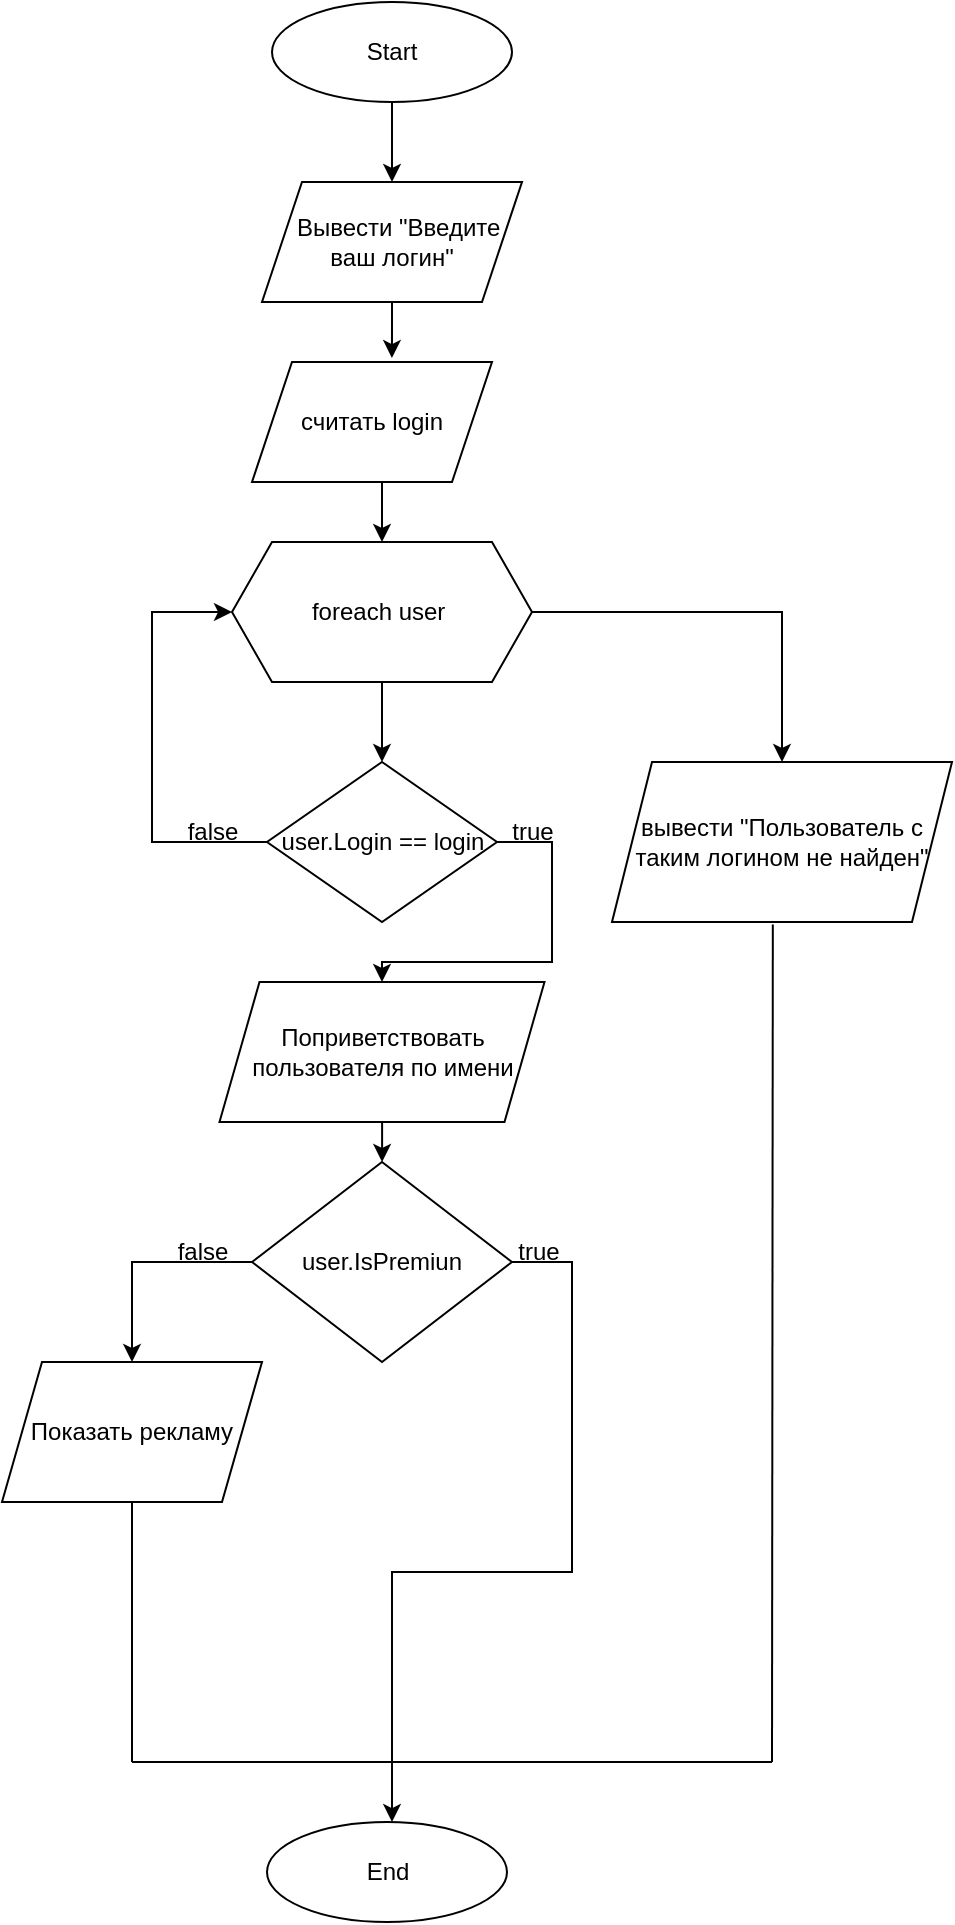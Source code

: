 <mxfile version="20.8.22" type="device"><diagram name="Страница 1" id="0kU9w2ZiL6WKrwHF1lJB"><mxGraphModel dx="2049" dy="1091" grid="1" gridSize="10" guides="1" tooltips="1" connect="1" arrows="1" fold="1" page="1" pageScale="1" pageWidth="827" pageHeight="1169" math="0" shadow="0"><root><mxCell id="0"/><mxCell id="1" parent="0"/><mxCell id="lF5-yyzz9Q-mlzgEmXgD-33" style="edgeStyle=orthogonalEdgeStyle;rounded=0;orthogonalLoop=1;jettySize=auto;html=1;entryX=0.5;entryY=0;entryDx=0;entryDy=0;" edge="1" parent="1" source="lF5-yyzz9Q-mlzgEmXgD-1" target="lF5-yyzz9Q-mlzgEmXgD-32"><mxGeometry relative="1" as="geometry"/></mxCell><mxCell id="lF5-yyzz9Q-mlzgEmXgD-1" value="Start" style="ellipse;whiteSpace=wrap;html=1;" vertex="1" parent="1"><mxGeometry x="330" y="60" width="120" height="50" as="geometry"/></mxCell><mxCell id="lF5-yyzz9Q-mlzgEmXgD-63" style="edgeStyle=orthogonalEdgeStyle;rounded=0;orthogonalLoop=1;jettySize=auto;html=1;entryX=0.5;entryY=0;entryDx=0;entryDy=0;" edge="1" parent="1" source="lF5-yyzz9Q-mlzgEmXgD-4" target="lF5-yyzz9Q-mlzgEmXgD-35"><mxGeometry relative="1" as="geometry"/></mxCell><mxCell id="lF5-yyzz9Q-mlzgEmXgD-67" style="edgeStyle=orthogonalEdgeStyle;rounded=0;orthogonalLoop=1;jettySize=auto;html=1;entryX=0.5;entryY=0;entryDx=0;entryDy=0;" edge="1" parent="1" source="lF5-yyzz9Q-mlzgEmXgD-4" target="lF5-yyzz9Q-mlzgEmXgD-65"><mxGeometry relative="1" as="geometry"/></mxCell><mxCell id="lF5-yyzz9Q-mlzgEmXgD-4" value="foreach user&amp;nbsp;" style="shape=hexagon;perimeter=hexagonPerimeter2;whiteSpace=wrap;html=1;fixedSize=1;" vertex="1" parent="1"><mxGeometry x="310" y="330" width="150" height="70" as="geometry"/></mxCell><mxCell id="lF5-yyzz9Q-mlzgEmXgD-71" style="edgeStyle=orthogonalEdgeStyle;rounded=0;orthogonalLoop=1;jettySize=auto;html=1;entryX=0.5;entryY=0;entryDx=0;entryDy=0;" edge="1" parent="1" source="lF5-yyzz9Q-mlzgEmXgD-5" target="lF5-yyzz9Q-mlzgEmXgD-24"><mxGeometry relative="1" as="geometry"><Array as="points"><mxPoint x="260" y="690"/></Array></mxGeometry></mxCell><mxCell id="lF5-yyzz9Q-mlzgEmXgD-72" style="edgeStyle=orthogonalEdgeStyle;rounded=0;orthogonalLoop=1;jettySize=auto;html=1;" edge="1" parent="1" source="lF5-yyzz9Q-mlzgEmXgD-5" target="lF5-yyzz9Q-mlzgEmXgD-7"><mxGeometry relative="1" as="geometry"><mxPoint x="390" y="940" as="targetPoint"/><Array as="points"><mxPoint x="480" y="690"/><mxPoint x="480" y="845"/><mxPoint x="390" y="845"/></Array></mxGeometry></mxCell><mxCell id="lF5-yyzz9Q-mlzgEmXgD-5" value="user.IsPremiun" style="rhombus;whiteSpace=wrap;html=1;" vertex="1" parent="1"><mxGeometry x="320" y="640" width="130" height="100" as="geometry"/></mxCell><mxCell id="lF5-yyzz9Q-mlzgEmXgD-7" value="End" style="ellipse;whiteSpace=wrap;html=1;" vertex="1" parent="1"><mxGeometry x="327.5" y="970" width="120" height="50" as="geometry"/></mxCell><mxCell id="lF5-yyzz9Q-mlzgEmXgD-24" value="Показать рекламу" style="shape=parallelogram;perimeter=parallelogramPerimeter;whiteSpace=wrap;html=1;fixedSize=1;" vertex="1" parent="1"><mxGeometry x="195" y="740" width="130" height="70" as="geometry"/></mxCell><mxCell id="lF5-yyzz9Q-mlzgEmXgD-70" style="edgeStyle=orthogonalEdgeStyle;rounded=0;orthogonalLoop=1;jettySize=auto;html=1;" edge="1" parent="1" source="lF5-yyzz9Q-mlzgEmXgD-26" target="lF5-yyzz9Q-mlzgEmXgD-5"><mxGeometry relative="1" as="geometry"/></mxCell><mxCell id="lF5-yyzz9Q-mlzgEmXgD-26" value="Поприветствовать&lt;br&gt;пользователя по имени" style="shape=parallelogram;perimeter=parallelogramPerimeter;whiteSpace=wrap;html=1;fixedSize=1;" vertex="1" parent="1"><mxGeometry x="303.75" y="550" width="162.5" height="70" as="geometry"/></mxCell><mxCell id="lF5-yyzz9Q-mlzgEmXgD-61" style="edgeStyle=orthogonalEdgeStyle;rounded=0;orthogonalLoop=1;jettySize=auto;html=1;entryX=0.583;entryY=-0.033;entryDx=0;entryDy=0;entryPerimeter=0;" edge="1" parent="1" source="lF5-yyzz9Q-mlzgEmXgD-32" target="lF5-yyzz9Q-mlzgEmXgD-59"><mxGeometry relative="1" as="geometry"/></mxCell><mxCell id="lF5-yyzz9Q-mlzgEmXgD-32" value="&amp;nbsp; Вывести &quot;Введите ваш логин&quot;" style="shape=parallelogram;perimeter=parallelogramPerimeter;whiteSpace=wrap;html=1;fixedSize=1;" vertex="1" parent="1"><mxGeometry x="325" y="150" width="130" height="60" as="geometry"/></mxCell><mxCell id="lF5-yyzz9Q-mlzgEmXgD-64" style="edgeStyle=orthogonalEdgeStyle;rounded=0;orthogonalLoop=1;jettySize=auto;html=1;entryX=0;entryY=0.5;entryDx=0;entryDy=0;" edge="1" parent="1" source="lF5-yyzz9Q-mlzgEmXgD-35" target="lF5-yyzz9Q-mlzgEmXgD-4"><mxGeometry relative="1" as="geometry"><mxPoint x="290" y="540" as="targetPoint"/><Array as="points"><mxPoint x="270" y="480"/><mxPoint x="270" y="365"/></Array></mxGeometry></mxCell><mxCell id="lF5-yyzz9Q-mlzgEmXgD-68" style="edgeStyle=orthogonalEdgeStyle;rounded=0;orthogonalLoop=1;jettySize=auto;html=1;entryX=0.5;entryY=0;entryDx=0;entryDy=0;" edge="1" parent="1" source="lF5-yyzz9Q-mlzgEmXgD-35" target="lF5-yyzz9Q-mlzgEmXgD-26"><mxGeometry relative="1" as="geometry"><Array as="points"><mxPoint x="470" y="480"/><mxPoint x="470" y="540"/><mxPoint x="385" y="540"/></Array></mxGeometry></mxCell><mxCell id="lF5-yyzz9Q-mlzgEmXgD-35" value="user.Login == login" style="rhombus;whiteSpace=wrap;html=1;" vertex="1" parent="1"><mxGeometry x="327.5" y="440" width="115" height="80" as="geometry"/></mxCell><mxCell id="lF5-yyzz9Q-mlzgEmXgD-62" style="edgeStyle=orthogonalEdgeStyle;rounded=0;orthogonalLoop=1;jettySize=auto;html=1;exitX=0.5;exitY=1;exitDx=0;exitDy=0;entryX=0.5;entryY=0;entryDx=0;entryDy=0;" edge="1" parent="1" source="lF5-yyzz9Q-mlzgEmXgD-59" target="lF5-yyzz9Q-mlzgEmXgD-4"><mxGeometry relative="1" as="geometry"/></mxCell><mxCell id="lF5-yyzz9Q-mlzgEmXgD-59" value="считать login" style="shape=parallelogram;perimeter=parallelogramPerimeter;whiteSpace=wrap;html=1;fixedSize=1;" vertex="1" parent="1"><mxGeometry x="320" y="240" width="120" height="60" as="geometry"/></mxCell><mxCell id="lF5-yyzz9Q-mlzgEmXgD-65" value="вывести &quot;Пользователь с таким логином не найден&quot;" style="shape=parallelogram;perimeter=parallelogramPerimeter;whiteSpace=wrap;html=1;fixedSize=1;" vertex="1" parent="1"><mxGeometry x="500" y="440" width="170" height="80" as="geometry"/></mxCell><mxCell id="lF5-yyzz9Q-mlzgEmXgD-66" value="false" style="text;html=1;align=center;verticalAlign=middle;resizable=0;points=[];autosize=1;strokeColor=none;fillColor=none;" vertex="1" parent="1"><mxGeometry x="275" y="460" width="50" height="30" as="geometry"/></mxCell><mxCell id="lF5-yyzz9Q-mlzgEmXgD-69" value="true" style="text;html=1;align=center;verticalAlign=middle;resizable=0;points=[];autosize=1;strokeColor=none;fillColor=none;" vertex="1" parent="1"><mxGeometry x="440" y="460" width="40" height="30" as="geometry"/></mxCell><mxCell id="lF5-yyzz9Q-mlzgEmXgD-74" value="false" style="text;html=1;align=center;verticalAlign=middle;resizable=0;points=[];autosize=1;strokeColor=none;fillColor=none;" vertex="1" parent="1"><mxGeometry x="270" y="670" width="50" height="30" as="geometry"/></mxCell><mxCell id="lF5-yyzz9Q-mlzgEmXgD-78" value="true" style="text;html=1;align=center;verticalAlign=middle;resizable=0;points=[];autosize=1;strokeColor=none;fillColor=none;" vertex="1" parent="1"><mxGeometry x="442.5" y="670" width="40" height="30" as="geometry"/></mxCell><mxCell id="lF5-yyzz9Q-mlzgEmXgD-79" value="" style="endArrow=none;html=1;rounded=0;entryX=0.5;entryY=1;entryDx=0;entryDy=0;" edge="1" parent="1" target="lF5-yyzz9Q-mlzgEmXgD-24"><mxGeometry width="50" height="50" relative="1" as="geometry"><mxPoint x="260" y="940" as="sourcePoint"/><mxPoint x="440" y="650" as="targetPoint"/></mxGeometry></mxCell><mxCell id="lF5-yyzz9Q-mlzgEmXgD-80" value="" style="endArrow=none;html=1;rounded=0;" edge="1" parent="1"><mxGeometry width="50" height="50" relative="1" as="geometry"><mxPoint x="260" y="940" as="sourcePoint"/><mxPoint x="390" y="940" as="targetPoint"/></mxGeometry></mxCell><mxCell id="lF5-yyzz9Q-mlzgEmXgD-81" value="" style="endArrow=none;html=1;rounded=0;entryX=0.473;entryY=1.016;entryDx=0;entryDy=0;entryPerimeter=0;" edge="1" parent="1" target="lF5-yyzz9Q-mlzgEmXgD-65"><mxGeometry width="50" height="50" relative="1" as="geometry"><mxPoint x="580" y="940" as="sourcePoint"/><mxPoint x="700" y="810" as="targetPoint"/></mxGeometry></mxCell><mxCell id="lF5-yyzz9Q-mlzgEmXgD-84" value="" style="endArrow=none;html=1;rounded=0;" edge="1" parent="1"><mxGeometry width="50" height="50" relative="1" as="geometry"><mxPoint x="390" y="940" as="sourcePoint"/><mxPoint x="580" y="940" as="targetPoint"/></mxGeometry></mxCell></root></mxGraphModel></diagram></mxfile>